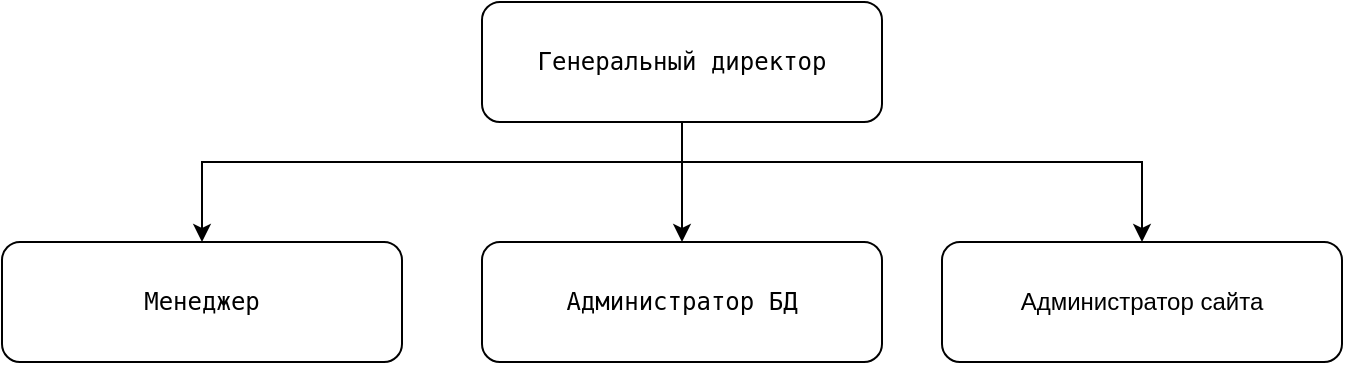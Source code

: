 <mxfile version="24.4.0" type="device">
  <diagram name="Страница — 1" id="dJ2RGDc316PWSBuT6vaZ">
    <mxGraphModel dx="1434" dy="772" grid="1" gridSize="10" guides="1" tooltips="1" connect="1" arrows="1" fold="1" page="1" pageScale="1" pageWidth="827" pageHeight="1169" math="0" shadow="0">
      <root>
        <mxCell id="0" />
        <mxCell id="1" parent="0" />
        <mxCell id="dlJ6QBAWJ_lvMbcuCEq7-36" value="&lt;pre&gt;&lt;code data-sourcepos=&quot;3:1-51:42&quot; class=&quot;code-container no-decoration-radius&quot; data-test-id=&quot;code-content&quot; role=&quot;text&quot;&gt;Менеджер&lt;/code&gt;&lt;/pre&gt;" style="rounded=1;whiteSpace=wrap;html=1;" parent="1" vertex="1">
          <mxGeometry x="120" y="210" width="200" height="60" as="geometry" />
        </mxCell>
        <mxCell id="dlJ6QBAWJ_lvMbcuCEq7-38" value="&lt;pre&gt;&lt;code data-sourcepos=&quot;3:1-51:42&quot; class=&quot;code-container no-decoration-radius&quot; data-test-id=&quot;code-content&quot; role=&quot;text&quot;&gt;Администратор БД&lt;/code&gt;&lt;/pre&gt;" style="rounded=1;whiteSpace=wrap;html=1;" parent="1" vertex="1">
          <mxGeometry x="360" y="210" width="200" height="60" as="geometry" />
        </mxCell>
        <mxCell id="bYKH4fSCcnGj0ZHAbn0e-5" style="edgeStyle=orthogonalEdgeStyle;rounded=0;orthogonalLoop=1;jettySize=auto;html=1;" parent="1" source="dlJ6QBAWJ_lvMbcuCEq7-39" target="dlJ6QBAWJ_lvMbcuCEq7-38" edge="1">
          <mxGeometry relative="1" as="geometry" />
        </mxCell>
        <mxCell id="dlJ6QBAWJ_lvMbcuCEq7-39" value="&lt;pre&gt;&lt;code data-sourcepos=&quot;3:1-51:42&quot; class=&quot;code-container no-decoration-radius&quot; data-test-id=&quot;code-content&quot; role=&quot;text&quot;&gt;Генеральный директор&lt;/code&gt;&lt;/pre&gt;" style="rounded=1;whiteSpace=wrap;html=1;" parent="1" vertex="1">
          <mxGeometry x="360" y="90" width="200" height="60" as="geometry" />
        </mxCell>
        <mxCell id="dlJ6QBAWJ_lvMbcuCEq7-45" value="Администратор сайта" style="rounded=1;whiteSpace=wrap;html=1;" parent="1" vertex="1">
          <mxGeometry x="590" y="210" width="200" height="60" as="geometry" />
        </mxCell>
        <mxCell id="xEUnG943xB0cY-q-XREW-1" style="edgeStyle=orthogonalEdgeStyle;rounded=0;orthogonalLoop=1;jettySize=auto;html=1;exitX=0.5;exitY=1;exitDx=0;exitDy=0;entryX=0.5;entryY=0;entryDx=0;entryDy=0;" edge="1" parent="1" source="dlJ6QBAWJ_lvMbcuCEq7-39" target="dlJ6QBAWJ_lvMbcuCEq7-45">
          <mxGeometry relative="1" as="geometry">
            <mxPoint x="470" y="160" as="sourcePoint" />
            <mxPoint x="470" y="240" as="targetPoint" />
            <Array as="points">
              <mxPoint x="460" y="170" />
              <mxPoint x="690" y="170" />
            </Array>
          </mxGeometry>
        </mxCell>
        <mxCell id="xEUnG943xB0cY-q-XREW-2" style="edgeStyle=orthogonalEdgeStyle;rounded=0;orthogonalLoop=1;jettySize=auto;html=1;exitX=0.5;exitY=1;exitDx=0;exitDy=0;entryX=0.5;entryY=0;entryDx=0;entryDy=0;" edge="1" parent="1" source="dlJ6QBAWJ_lvMbcuCEq7-39" target="dlJ6QBAWJ_lvMbcuCEq7-36">
          <mxGeometry relative="1" as="geometry">
            <mxPoint x="480" y="170" as="sourcePoint" />
            <mxPoint x="480" y="250" as="targetPoint" />
            <Array as="points">
              <mxPoint x="460" y="170" />
              <mxPoint x="220" y="170" />
            </Array>
          </mxGeometry>
        </mxCell>
      </root>
    </mxGraphModel>
  </diagram>
</mxfile>
